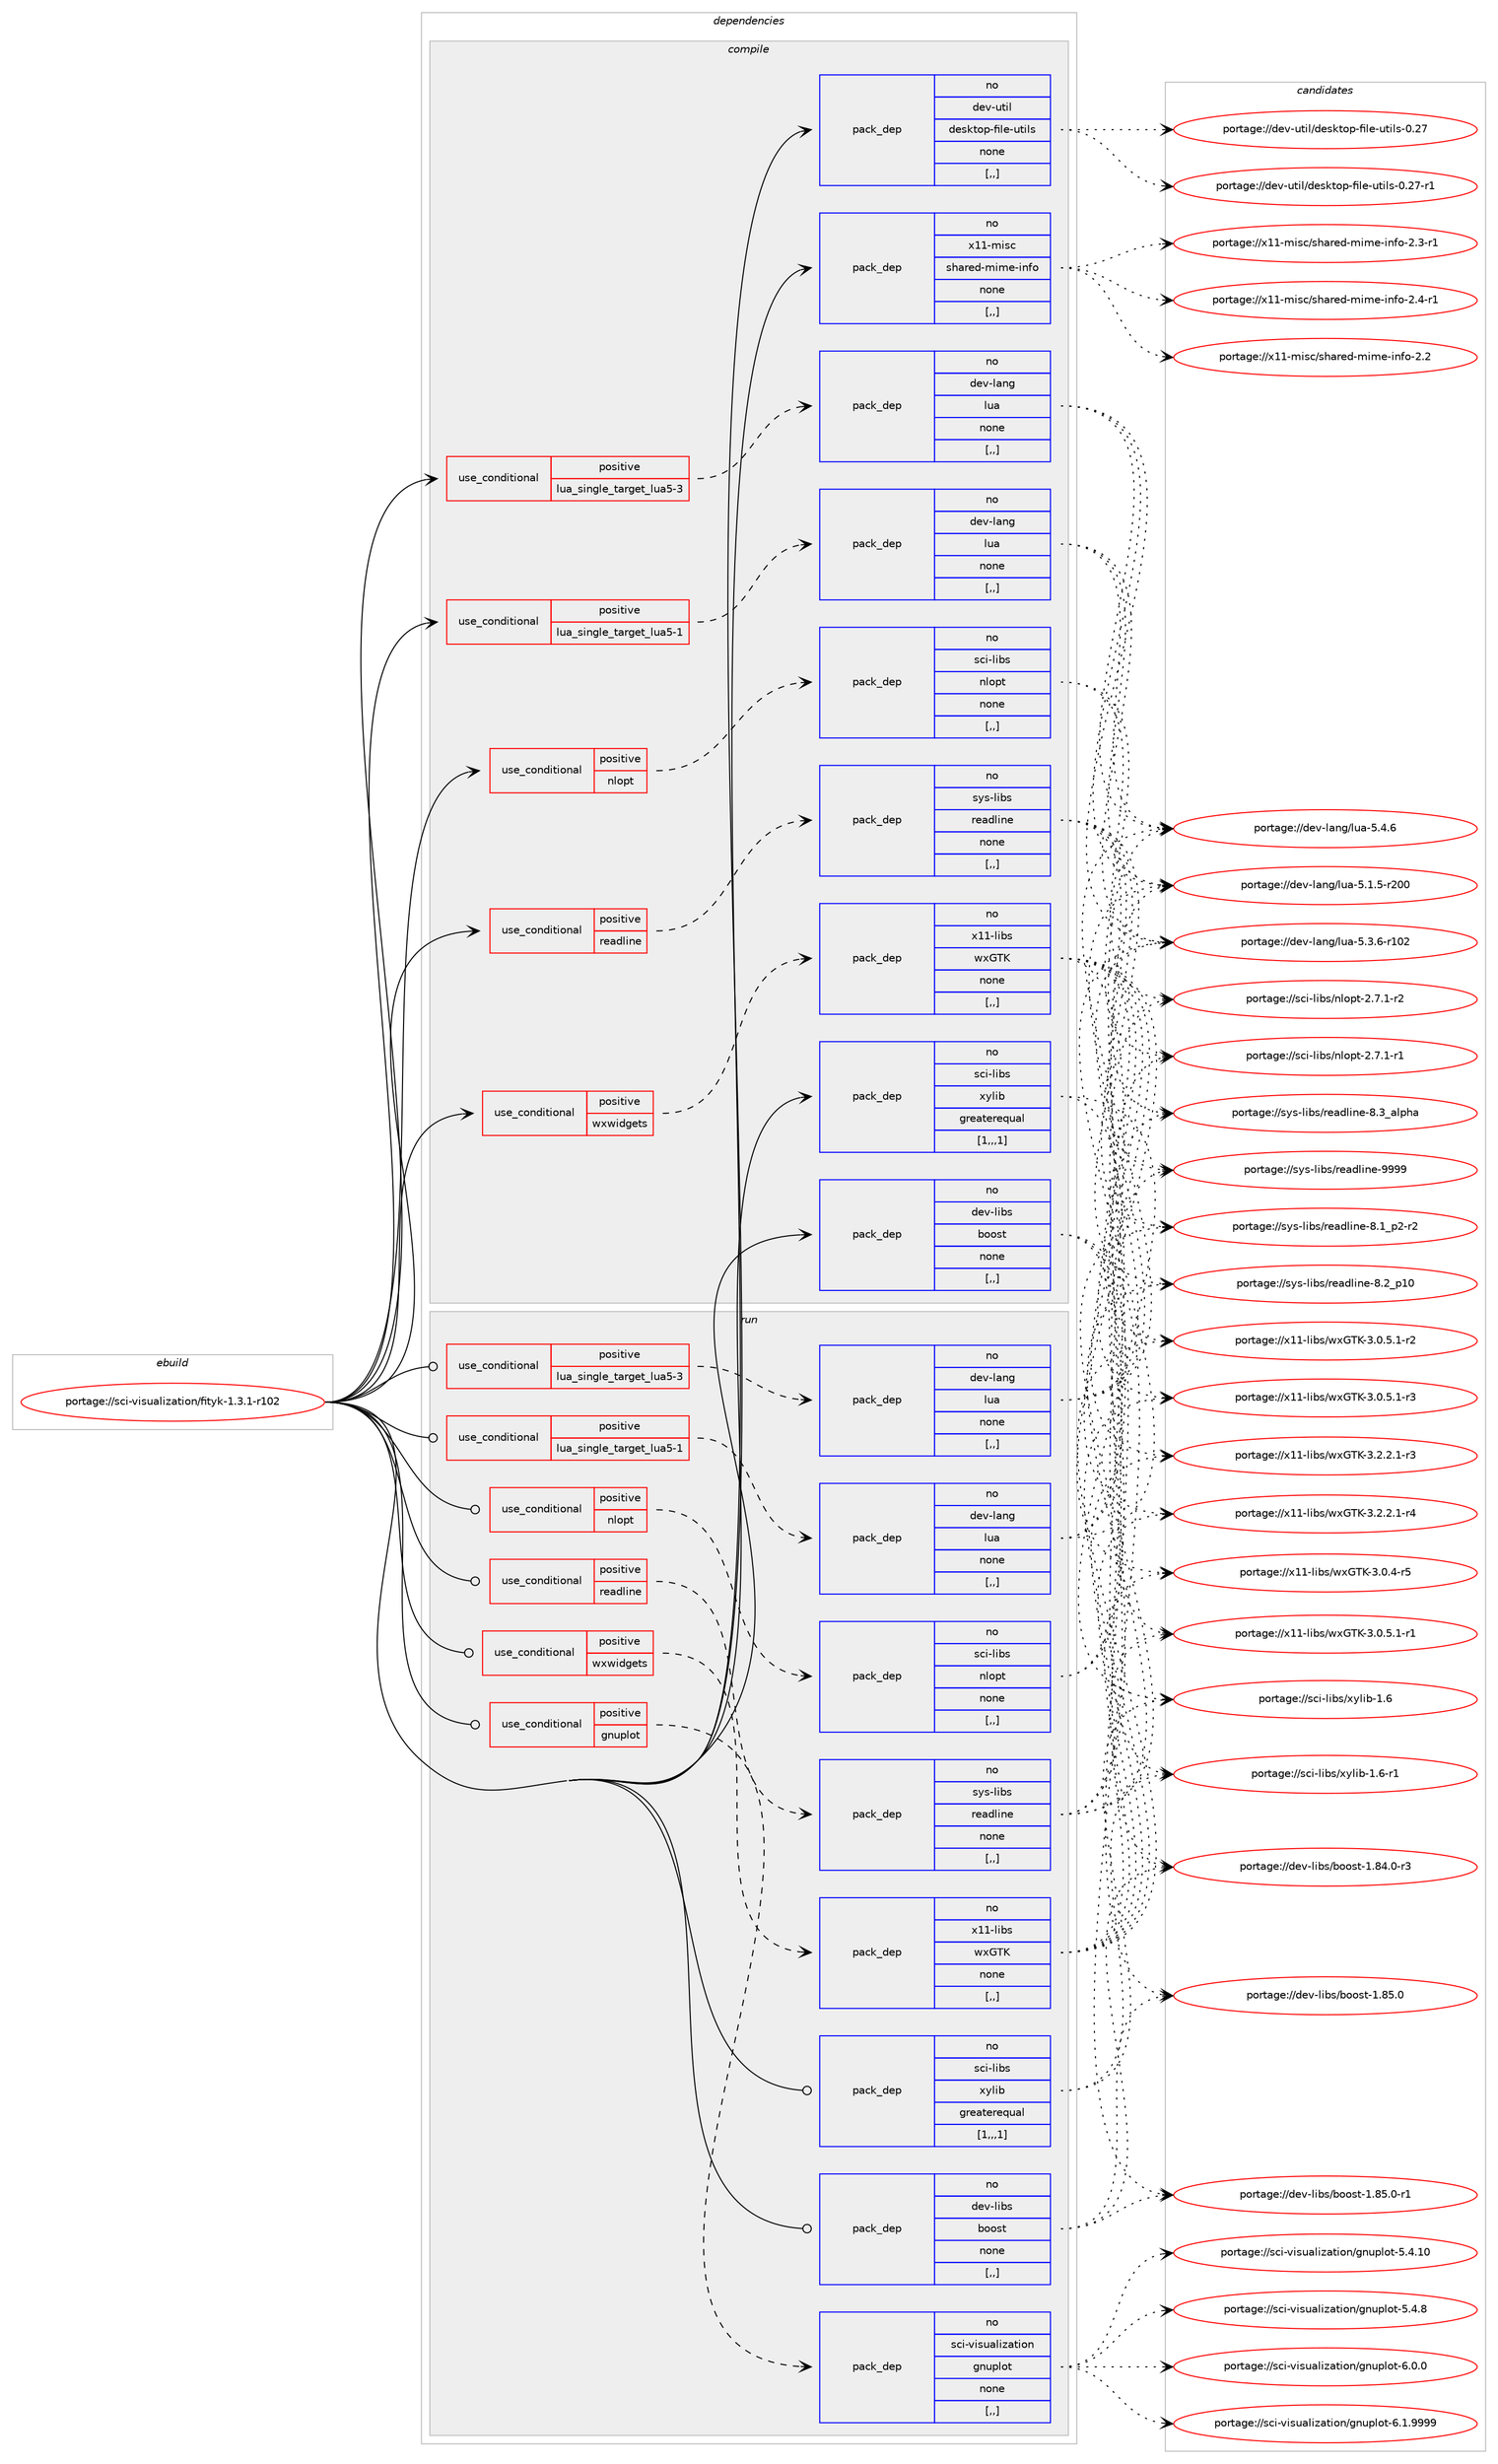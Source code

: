 digraph prolog {

# *************
# Graph options
# *************

newrank=true;
concentrate=true;
compound=true;
graph [rankdir=LR,fontname=Helvetica,fontsize=10,ranksep=1.5];#, ranksep=2.5, nodesep=0.2];
edge  [arrowhead=vee];
node  [fontname=Helvetica,fontsize=10];

# **********
# The ebuild
# **********

subgraph cluster_leftcol {
color=gray;
rank=same;
label=<<i>ebuild</i>>;
id [label="portage://sci-visualization/fityk-1.3.1-r102", color=red, width=4, href="../sci-visualization/fityk-1.3.1-r102.svg"];
}

# ****************
# The dependencies
# ****************

subgraph cluster_midcol {
color=gray;
label=<<i>dependencies</i>>;
subgraph cluster_compile {
fillcolor="#eeeeee";
style=filled;
label=<<i>compile</i>>;
subgraph cond107054 {
dependency403065 [label=<<TABLE BORDER="0" CELLBORDER="1" CELLSPACING="0" CELLPADDING="4"><TR><TD ROWSPAN="3" CELLPADDING="10">use_conditional</TD></TR><TR><TD>positive</TD></TR><TR><TD>lua_single_target_lua5-1</TD></TR></TABLE>>, shape=none, color=red];
subgraph pack293167 {
dependency403066 [label=<<TABLE BORDER="0" CELLBORDER="1" CELLSPACING="0" CELLPADDING="4" WIDTH="220"><TR><TD ROWSPAN="6" CELLPADDING="30">pack_dep</TD></TR><TR><TD WIDTH="110">no</TD></TR><TR><TD>dev-lang</TD></TR><TR><TD>lua</TD></TR><TR><TD>none</TD></TR><TR><TD>[,,]</TD></TR></TABLE>>, shape=none, color=blue];
}
dependency403065:e -> dependency403066:w [weight=20,style="dashed",arrowhead="vee"];
}
id:e -> dependency403065:w [weight=20,style="solid",arrowhead="vee"];
subgraph cond107055 {
dependency403067 [label=<<TABLE BORDER="0" CELLBORDER="1" CELLSPACING="0" CELLPADDING="4"><TR><TD ROWSPAN="3" CELLPADDING="10">use_conditional</TD></TR><TR><TD>positive</TD></TR><TR><TD>lua_single_target_lua5-3</TD></TR></TABLE>>, shape=none, color=red];
subgraph pack293168 {
dependency403068 [label=<<TABLE BORDER="0" CELLBORDER="1" CELLSPACING="0" CELLPADDING="4" WIDTH="220"><TR><TD ROWSPAN="6" CELLPADDING="30">pack_dep</TD></TR><TR><TD WIDTH="110">no</TD></TR><TR><TD>dev-lang</TD></TR><TR><TD>lua</TD></TR><TR><TD>none</TD></TR><TR><TD>[,,]</TD></TR></TABLE>>, shape=none, color=blue];
}
dependency403067:e -> dependency403068:w [weight=20,style="dashed",arrowhead="vee"];
}
id:e -> dependency403067:w [weight=20,style="solid",arrowhead="vee"];
subgraph cond107056 {
dependency403069 [label=<<TABLE BORDER="0" CELLBORDER="1" CELLSPACING="0" CELLPADDING="4"><TR><TD ROWSPAN="3" CELLPADDING="10">use_conditional</TD></TR><TR><TD>positive</TD></TR><TR><TD>nlopt</TD></TR></TABLE>>, shape=none, color=red];
subgraph pack293169 {
dependency403070 [label=<<TABLE BORDER="0" CELLBORDER="1" CELLSPACING="0" CELLPADDING="4" WIDTH="220"><TR><TD ROWSPAN="6" CELLPADDING="30">pack_dep</TD></TR><TR><TD WIDTH="110">no</TD></TR><TR><TD>sci-libs</TD></TR><TR><TD>nlopt</TD></TR><TR><TD>none</TD></TR><TR><TD>[,,]</TD></TR></TABLE>>, shape=none, color=blue];
}
dependency403069:e -> dependency403070:w [weight=20,style="dashed",arrowhead="vee"];
}
id:e -> dependency403069:w [weight=20,style="solid",arrowhead="vee"];
subgraph cond107057 {
dependency403071 [label=<<TABLE BORDER="0" CELLBORDER="1" CELLSPACING="0" CELLPADDING="4"><TR><TD ROWSPAN="3" CELLPADDING="10">use_conditional</TD></TR><TR><TD>positive</TD></TR><TR><TD>readline</TD></TR></TABLE>>, shape=none, color=red];
subgraph pack293170 {
dependency403072 [label=<<TABLE BORDER="0" CELLBORDER="1" CELLSPACING="0" CELLPADDING="4" WIDTH="220"><TR><TD ROWSPAN="6" CELLPADDING="30">pack_dep</TD></TR><TR><TD WIDTH="110">no</TD></TR><TR><TD>sys-libs</TD></TR><TR><TD>readline</TD></TR><TR><TD>none</TD></TR><TR><TD>[,,]</TD></TR></TABLE>>, shape=none, color=blue];
}
dependency403071:e -> dependency403072:w [weight=20,style="dashed",arrowhead="vee"];
}
id:e -> dependency403071:w [weight=20,style="solid",arrowhead="vee"];
subgraph cond107058 {
dependency403073 [label=<<TABLE BORDER="0" CELLBORDER="1" CELLSPACING="0" CELLPADDING="4"><TR><TD ROWSPAN="3" CELLPADDING="10">use_conditional</TD></TR><TR><TD>positive</TD></TR><TR><TD>wxwidgets</TD></TR></TABLE>>, shape=none, color=red];
subgraph pack293171 {
dependency403074 [label=<<TABLE BORDER="0" CELLBORDER="1" CELLSPACING="0" CELLPADDING="4" WIDTH="220"><TR><TD ROWSPAN="6" CELLPADDING="30">pack_dep</TD></TR><TR><TD WIDTH="110">no</TD></TR><TR><TD>x11-libs</TD></TR><TR><TD>wxGTK</TD></TR><TR><TD>none</TD></TR><TR><TD>[,,]</TD></TR></TABLE>>, shape=none, color=blue];
}
dependency403073:e -> dependency403074:w [weight=20,style="dashed",arrowhead="vee"];
}
id:e -> dependency403073:w [weight=20,style="solid",arrowhead="vee"];
subgraph pack293172 {
dependency403075 [label=<<TABLE BORDER="0" CELLBORDER="1" CELLSPACING="0" CELLPADDING="4" WIDTH="220"><TR><TD ROWSPAN="6" CELLPADDING="30">pack_dep</TD></TR><TR><TD WIDTH="110">no</TD></TR><TR><TD>dev-libs</TD></TR><TR><TD>boost</TD></TR><TR><TD>none</TD></TR><TR><TD>[,,]</TD></TR></TABLE>>, shape=none, color=blue];
}
id:e -> dependency403075:w [weight=20,style="solid",arrowhead="vee"];
subgraph pack293173 {
dependency403076 [label=<<TABLE BORDER="0" CELLBORDER="1" CELLSPACING="0" CELLPADDING="4" WIDTH="220"><TR><TD ROWSPAN="6" CELLPADDING="30">pack_dep</TD></TR><TR><TD WIDTH="110">no</TD></TR><TR><TD>dev-util</TD></TR><TR><TD>desktop-file-utils</TD></TR><TR><TD>none</TD></TR><TR><TD>[,,]</TD></TR></TABLE>>, shape=none, color=blue];
}
id:e -> dependency403076:w [weight=20,style="solid",arrowhead="vee"];
subgraph pack293174 {
dependency403077 [label=<<TABLE BORDER="0" CELLBORDER="1" CELLSPACING="0" CELLPADDING="4" WIDTH="220"><TR><TD ROWSPAN="6" CELLPADDING="30">pack_dep</TD></TR><TR><TD WIDTH="110">no</TD></TR><TR><TD>sci-libs</TD></TR><TR><TD>xylib</TD></TR><TR><TD>greaterequal</TD></TR><TR><TD>[1,,,1]</TD></TR></TABLE>>, shape=none, color=blue];
}
id:e -> dependency403077:w [weight=20,style="solid",arrowhead="vee"];
subgraph pack293175 {
dependency403078 [label=<<TABLE BORDER="0" CELLBORDER="1" CELLSPACING="0" CELLPADDING="4" WIDTH="220"><TR><TD ROWSPAN="6" CELLPADDING="30">pack_dep</TD></TR><TR><TD WIDTH="110">no</TD></TR><TR><TD>x11-misc</TD></TR><TR><TD>shared-mime-info</TD></TR><TR><TD>none</TD></TR><TR><TD>[,,]</TD></TR></TABLE>>, shape=none, color=blue];
}
id:e -> dependency403078:w [weight=20,style="solid",arrowhead="vee"];
}
subgraph cluster_compileandrun {
fillcolor="#eeeeee";
style=filled;
label=<<i>compile and run</i>>;
}
subgraph cluster_run {
fillcolor="#eeeeee";
style=filled;
label=<<i>run</i>>;
subgraph cond107059 {
dependency403079 [label=<<TABLE BORDER="0" CELLBORDER="1" CELLSPACING="0" CELLPADDING="4"><TR><TD ROWSPAN="3" CELLPADDING="10">use_conditional</TD></TR><TR><TD>positive</TD></TR><TR><TD>gnuplot</TD></TR></TABLE>>, shape=none, color=red];
subgraph pack293176 {
dependency403080 [label=<<TABLE BORDER="0" CELLBORDER="1" CELLSPACING="0" CELLPADDING="4" WIDTH="220"><TR><TD ROWSPAN="6" CELLPADDING="30">pack_dep</TD></TR><TR><TD WIDTH="110">no</TD></TR><TR><TD>sci-visualization</TD></TR><TR><TD>gnuplot</TD></TR><TR><TD>none</TD></TR><TR><TD>[,,]</TD></TR></TABLE>>, shape=none, color=blue];
}
dependency403079:e -> dependency403080:w [weight=20,style="dashed",arrowhead="vee"];
}
id:e -> dependency403079:w [weight=20,style="solid",arrowhead="odot"];
subgraph cond107060 {
dependency403081 [label=<<TABLE BORDER="0" CELLBORDER="1" CELLSPACING="0" CELLPADDING="4"><TR><TD ROWSPAN="3" CELLPADDING="10">use_conditional</TD></TR><TR><TD>positive</TD></TR><TR><TD>lua_single_target_lua5-1</TD></TR></TABLE>>, shape=none, color=red];
subgraph pack293177 {
dependency403082 [label=<<TABLE BORDER="0" CELLBORDER="1" CELLSPACING="0" CELLPADDING="4" WIDTH="220"><TR><TD ROWSPAN="6" CELLPADDING="30">pack_dep</TD></TR><TR><TD WIDTH="110">no</TD></TR><TR><TD>dev-lang</TD></TR><TR><TD>lua</TD></TR><TR><TD>none</TD></TR><TR><TD>[,,]</TD></TR></TABLE>>, shape=none, color=blue];
}
dependency403081:e -> dependency403082:w [weight=20,style="dashed",arrowhead="vee"];
}
id:e -> dependency403081:w [weight=20,style="solid",arrowhead="odot"];
subgraph cond107061 {
dependency403083 [label=<<TABLE BORDER="0" CELLBORDER="1" CELLSPACING="0" CELLPADDING="4"><TR><TD ROWSPAN="3" CELLPADDING="10">use_conditional</TD></TR><TR><TD>positive</TD></TR><TR><TD>lua_single_target_lua5-3</TD></TR></TABLE>>, shape=none, color=red];
subgraph pack293178 {
dependency403084 [label=<<TABLE BORDER="0" CELLBORDER="1" CELLSPACING="0" CELLPADDING="4" WIDTH="220"><TR><TD ROWSPAN="6" CELLPADDING="30">pack_dep</TD></TR><TR><TD WIDTH="110">no</TD></TR><TR><TD>dev-lang</TD></TR><TR><TD>lua</TD></TR><TR><TD>none</TD></TR><TR><TD>[,,]</TD></TR></TABLE>>, shape=none, color=blue];
}
dependency403083:e -> dependency403084:w [weight=20,style="dashed",arrowhead="vee"];
}
id:e -> dependency403083:w [weight=20,style="solid",arrowhead="odot"];
subgraph cond107062 {
dependency403085 [label=<<TABLE BORDER="0" CELLBORDER="1" CELLSPACING="0" CELLPADDING="4"><TR><TD ROWSPAN="3" CELLPADDING="10">use_conditional</TD></TR><TR><TD>positive</TD></TR><TR><TD>nlopt</TD></TR></TABLE>>, shape=none, color=red];
subgraph pack293179 {
dependency403086 [label=<<TABLE BORDER="0" CELLBORDER="1" CELLSPACING="0" CELLPADDING="4" WIDTH="220"><TR><TD ROWSPAN="6" CELLPADDING="30">pack_dep</TD></TR><TR><TD WIDTH="110">no</TD></TR><TR><TD>sci-libs</TD></TR><TR><TD>nlopt</TD></TR><TR><TD>none</TD></TR><TR><TD>[,,]</TD></TR></TABLE>>, shape=none, color=blue];
}
dependency403085:e -> dependency403086:w [weight=20,style="dashed",arrowhead="vee"];
}
id:e -> dependency403085:w [weight=20,style="solid",arrowhead="odot"];
subgraph cond107063 {
dependency403087 [label=<<TABLE BORDER="0" CELLBORDER="1" CELLSPACING="0" CELLPADDING="4"><TR><TD ROWSPAN="3" CELLPADDING="10">use_conditional</TD></TR><TR><TD>positive</TD></TR><TR><TD>readline</TD></TR></TABLE>>, shape=none, color=red];
subgraph pack293180 {
dependency403088 [label=<<TABLE BORDER="0" CELLBORDER="1" CELLSPACING="0" CELLPADDING="4" WIDTH="220"><TR><TD ROWSPAN="6" CELLPADDING="30">pack_dep</TD></TR><TR><TD WIDTH="110">no</TD></TR><TR><TD>sys-libs</TD></TR><TR><TD>readline</TD></TR><TR><TD>none</TD></TR><TR><TD>[,,]</TD></TR></TABLE>>, shape=none, color=blue];
}
dependency403087:e -> dependency403088:w [weight=20,style="dashed",arrowhead="vee"];
}
id:e -> dependency403087:w [weight=20,style="solid",arrowhead="odot"];
subgraph cond107064 {
dependency403089 [label=<<TABLE BORDER="0" CELLBORDER="1" CELLSPACING="0" CELLPADDING="4"><TR><TD ROWSPAN="3" CELLPADDING="10">use_conditional</TD></TR><TR><TD>positive</TD></TR><TR><TD>wxwidgets</TD></TR></TABLE>>, shape=none, color=red];
subgraph pack293181 {
dependency403090 [label=<<TABLE BORDER="0" CELLBORDER="1" CELLSPACING="0" CELLPADDING="4" WIDTH="220"><TR><TD ROWSPAN="6" CELLPADDING="30">pack_dep</TD></TR><TR><TD WIDTH="110">no</TD></TR><TR><TD>x11-libs</TD></TR><TR><TD>wxGTK</TD></TR><TR><TD>none</TD></TR><TR><TD>[,,]</TD></TR></TABLE>>, shape=none, color=blue];
}
dependency403089:e -> dependency403090:w [weight=20,style="dashed",arrowhead="vee"];
}
id:e -> dependency403089:w [weight=20,style="solid",arrowhead="odot"];
subgraph pack293182 {
dependency403091 [label=<<TABLE BORDER="0" CELLBORDER="1" CELLSPACING="0" CELLPADDING="4" WIDTH="220"><TR><TD ROWSPAN="6" CELLPADDING="30">pack_dep</TD></TR><TR><TD WIDTH="110">no</TD></TR><TR><TD>dev-libs</TD></TR><TR><TD>boost</TD></TR><TR><TD>none</TD></TR><TR><TD>[,,]</TD></TR></TABLE>>, shape=none, color=blue];
}
id:e -> dependency403091:w [weight=20,style="solid",arrowhead="odot"];
subgraph pack293183 {
dependency403092 [label=<<TABLE BORDER="0" CELLBORDER="1" CELLSPACING="0" CELLPADDING="4" WIDTH="220"><TR><TD ROWSPAN="6" CELLPADDING="30">pack_dep</TD></TR><TR><TD WIDTH="110">no</TD></TR><TR><TD>sci-libs</TD></TR><TR><TD>xylib</TD></TR><TR><TD>greaterequal</TD></TR><TR><TD>[1,,,1]</TD></TR></TABLE>>, shape=none, color=blue];
}
id:e -> dependency403092:w [weight=20,style="solid",arrowhead="odot"];
}
}

# **************
# The candidates
# **************

subgraph cluster_choices {
rank=same;
color=gray;
label=<<i>candidates</i>>;

subgraph choice293167 {
color=black;
nodesep=1;
choice1001011184510897110103471081179745534649465345114504848 [label="portage://dev-lang/lua-5.1.5-r200", color=red, width=4,href="../dev-lang/lua-5.1.5-r200.svg"];
choice1001011184510897110103471081179745534651465445114494850 [label="portage://dev-lang/lua-5.3.6-r102", color=red, width=4,href="../dev-lang/lua-5.3.6-r102.svg"];
choice10010111845108971101034710811797455346524654 [label="portage://dev-lang/lua-5.4.6", color=red, width=4,href="../dev-lang/lua-5.4.6.svg"];
dependency403066:e -> choice1001011184510897110103471081179745534649465345114504848:w [style=dotted,weight="100"];
dependency403066:e -> choice1001011184510897110103471081179745534651465445114494850:w [style=dotted,weight="100"];
dependency403066:e -> choice10010111845108971101034710811797455346524654:w [style=dotted,weight="100"];
}
subgraph choice293168 {
color=black;
nodesep=1;
choice1001011184510897110103471081179745534649465345114504848 [label="portage://dev-lang/lua-5.1.5-r200", color=red, width=4,href="../dev-lang/lua-5.1.5-r200.svg"];
choice1001011184510897110103471081179745534651465445114494850 [label="portage://dev-lang/lua-5.3.6-r102", color=red, width=4,href="../dev-lang/lua-5.3.6-r102.svg"];
choice10010111845108971101034710811797455346524654 [label="portage://dev-lang/lua-5.4.6", color=red, width=4,href="../dev-lang/lua-5.4.6.svg"];
dependency403068:e -> choice1001011184510897110103471081179745534649465345114504848:w [style=dotted,weight="100"];
dependency403068:e -> choice1001011184510897110103471081179745534651465445114494850:w [style=dotted,weight="100"];
dependency403068:e -> choice10010111845108971101034710811797455346524654:w [style=dotted,weight="100"];
}
subgraph choice293169 {
color=black;
nodesep=1;
choice115991054510810598115471101081111121164550465546494511449 [label="portage://sci-libs/nlopt-2.7.1-r1", color=red, width=4,href="../sci-libs/nlopt-2.7.1-r1.svg"];
choice115991054510810598115471101081111121164550465546494511450 [label="portage://sci-libs/nlopt-2.7.1-r2", color=red, width=4,href="../sci-libs/nlopt-2.7.1-r2.svg"];
dependency403070:e -> choice115991054510810598115471101081111121164550465546494511449:w [style=dotted,weight="100"];
dependency403070:e -> choice115991054510810598115471101081111121164550465546494511450:w [style=dotted,weight="100"];
}
subgraph choice293170 {
color=black;
nodesep=1;
choice115121115451081059811547114101971001081051101014556464995112504511450 [label="portage://sys-libs/readline-8.1_p2-r2", color=red, width=4,href="../sys-libs/readline-8.1_p2-r2.svg"];
choice1151211154510810598115471141019710010810511010145564650951124948 [label="portage://sys-libs/readline-8.2_p10", color=red, width=4,href="../sys-libs/readline-8.2_p10.svg"];
choice1151211154510810598115471141019710010810511010145564651959710811210497 [label="portage://sys-libs/readline-8.3_alpha", color=red, width=4,href="../sys-libs/readline-8.3_alpha.svg"];
choice115121115451081059811547114101971001081051101014557575757 [label="portage://sys-libs/readline-9999", color=red, width=4,href="../sys-libs/readline-9999.svg"];
dependency403072:e -> choice115121115451081059811547114101971001081051101014556464995112504511450:w [style=dotted,weight="100"];
dependency403072:e -> choice1151211154510810598115471141019710010810511010145564650951124948:w [style=dotted,weight="100"];
dependency403072:e -> choice1151211154510810598115471141019710010810511010145564651959710811210497:w [style=dotted,weight="100"];
dependency403072:e -> choice115121115451081059811547114101971001081051101014557575757:w [style=dotted,weight="100"];
}
subgraph choice293171 {
color=black;
nodesep=1;
choice12049494510810598115471191207184754551464846524511453 [label="portage://x11-libs/wxGTK-3.0.4-r5", color=red, width=4,href="../x11-libs/wxGTK-3.0.4-r5.svg"];
choice120494945108105981154711912071847545514648465346494511449 [label="portage://x11-libs/wxGTK-3.0.5.1-r1", color=red, width=4,href="../x11-libs/wxGTK-3.0.5.1-r1.svg"];
choice120494945108105981154711912071847545514648465346494511450 [label="portage://x11-libs/wxGTK-3.0.5.1-r2", color=red, width=4,href="../x11-libs/wxGTK-3.0.5.1-r2.svg"];
choice120494945108105981154711912071847545514648465346494511451 [label="portage://x11-libs/wxGTK-3.0.5.1-r3", color=red, width=4,href="../x11-libs/wxGTK-3.0.5.1-r3.svg"];
choice120494945108105981154711912071847545514650465046494511451 [label="portage://x11-libs/wxGTK-3.2.2.1-r3", color=red, width=4,href="../x11-libs/wxGTK-3.2.2.1-r3.svg"];
choice120494945108105981154711912071847545514650465046494511452 [label="portage://x11-libs/wxGTK-3.2.2.1-r4", color=red, width=4,href="../x11-libs/wxGTK-3.2.2.1-r4.svg"];
dependency403074:e -> choice12049494510810598115471191207184754551464846524511453:w [style=dotted,weight="100"];
dependency403074:e -> choice120494945108105981154711912071847545514648465346494511449:w [style=dotted,weight="100"];
dependency403074:e -> choice120494945108105981154711912071847545514648465346494511450:w [style=dotted,weight="100"];
dependency403074:e -> choice120494945108105981154711912071847545514648465346494511451:w [style=dotted,weight="100"];
dependency403074:e -> choice120494945108105981154711912071847545514650465046494511451:w [style=dotted,weight="100"];
dependency403074:e -> choice120494945108105981154711912071847545514650465046494511452:w [style=dotted,weight="100"];
}
subgraph choice293172 {
color=black;
nodesep=1;
choice10010111845108105981154798111111115116454946565246484511451 [label="portage://dev-libs/boost-1.84.0-r3", color=red, width=4,href="../dev-libs/boost-1.84.0-r3.svg"];
choice1001011184510810598115479811111111511645494656534648 [label="portage://dev-libs/boost-1.85.0", color=red, width=4,href="../dev-libs/boost-1.85.0.svg"];
choice10010111845108105981154798111111115116454946565346484511449 [label="portage://dev-libs/boost-1.85.0-r1", color=red, width=4,href="../dev-libs/boost-1.85.0-r1.svg"];
dependency403075:e -> choice10010111845108105981154798111111115116454946565246484511451:w [style=dotted,weight="100"];
dependency403075:e -> choice1001011184510810598115479811111111511645494656534648:w [style=dotted,weight="100"];
dependency403075:e -> choice10010111845108105981154798111111115116454946565346484511449:w [style=dotted,weight="100"];
}
subgraph choice293173 {
color=black;
nodesep=1;
choice100101118451171161051084710010111510711611111245102105108101451171161051081154548465055 [label="portage://dev-util/desktop-file-utils-0.27", color=red, width=4,href="../dev-util/desktop-file-utils-0.27.svg"];
choice1001011184511711610510847100101115107116111112451021051081014511711610510811545484650554511449 [label="portage://dev-util/desktop-file-utils-0.27-r1", color=red, width=4,href="../dev-util/desktop-file-utils-0.27-r1.svg"];
dependency403076:e -> choice100101118451171161051084710010111510711611111245102105108101451171161051081154548465055:w [style=dotted,weight="100"];
dependency403076:e -> choice1001011184511711610510847100101115107116111112451021051081014511711610510811545484650554511449:w [style=dotted,weight="100"];
}
subgraph choice293174 {
color=black;
nodesep=1;
choice115991054510810598115471201211081059845494654 [label="portage://sci-libs/xylib-1.6", color=red, width=4,href="../sci-libs/xylib-1.6.svg"];
choice1159910545108105981154712012110810598454946544511449 [label="portage://sci-libs/xylib-1.6-r1", color=red, width=4,href="../sci-libs/xylib-1.6-r1.svg"];
dependency403077:e -> choice115991054510810598115471201211081059845494654:w [style=dotted,weight="100"];
dependency403077:e -> choice1159910545108105981154712012110810598454946544511449:w [style=dotted,weight="100"];
}
subgraph choice293175 {
color=black;
nodesep=1;
choice120494945109105115994711510497114101100451091051091014510511010211145504650 [label="portage://x11-misc/shared-mime-info-2.2", color=red, width=4,href="../x11-misc/shared-mime-info-2.2.svg"];
choice1204949451091051159947115104971141011004510910510910145105110102111455046514511449 [label="portage://x11-misc/shared-mime-info-2.3-r1", color=red, width=4,href="../x11-misc/shared-mime-info-2.3-r1.svg"];
choice1204949451091051159947115104971141011004510910510910145105110102111455046524511449 [label="portage://x11-misc/shared-mime-info-2.4-r1", color=red, width=4,href="../x11-misc/shared-mime-info-2.4-r1.svg"];
dependency403078:e -> choice120494945109105115994711510497114101100451091051091014510511010211145504650:w [style=dotted,weight="100"];
dependency403078:e -> choice1204949451091051159947115104971141011004510910510910145105110102111455046514511449:w [style=dotted,weight="100"];
dependency403078:e -> choice1204949451091051159947115104971141011004510910510910145105110102111455046524511449:w [style=dotted,weight="100"];
}
subgraph choice293176 {
color=black;
nodesep=1;
choice115991054511810511511797108105122971161051111104710311011711210811111645534652464948 [label="portage://sci-visualization/gnuplot-5.4.10", color=red, width=4,href="../sci-visualization/gnuplot-5.4.10.svg"];
choice1159910545118105115117971081051229711610511111047103110117112108111116455346524656 [label="portage://sci-visualization/gnuplot-5.4.8", color=red, width=4,href="../sci-visualization/gnuplot-5.4.8.svg"];
choice1159910545118105115117971081051229711610511111047103110117112108111116455446484648 [label="portage://sci-visualization/gnuplot-6.0.0", color=red, width=4,href="../sci-visualization/gnuplot-6.0.0.svg"];
choice1159910545118105115117971081051229711610511111047103110117112108111116455446494657575757 [label="portage://sci-visualization/gnuplot-6.1.9999", color=red, width=4,href="../sci-visualization/gnuplot-6.1.9999.svg"];
dependency403080:e -> choice115991054511810511511797108105122971161051111104710311011711210811111645534652464948:w [style=dotted,weight="100"];
dependency403080:e -> choice1159910545118105115117971081051229711610511111047103110117112108111116455346524656:w [style=dotted,weight="100"];
dependency403080:e -> choice1159910545118105115117971081051229711610511111047103110117112108111116455446484648:w [style=dotted,weight="100"];
dependency403080:e -> choice1159910545118105115117971081051229711610511111047103110117112108111116455446494657575757:w [style=dotted,weight="100"];
}
subgraph choice293177 {
color=black;
nodesep=1;
choice1001011184510897110103471081179745534649465345114504848 [label="portage://dev-lang/lua-5.1.5-r200", color=red, width=4,href="../dev-lang/lua-5.1.5-r200.svg"];
choice1001011184510897110103471081179745534651465445114494850 [label="portage://dev-lang/lua-5.3.6-r102", color=red, width=4,href="../dev-lang/lua-5.3.6-r102.svg"];
choice10010111845108971101034710811797455346524654 [label="portage://dev-lang/lua-5.4.6", color=red, width=4,href="../dev-lang/lua-5.4.6.svg"];
dependency403082:e -> choice1001011184510897110103471081179745534649465345114504848:w [style=dotted,weight="100"];
dependency403082:e -> choice1001011184510897110103471081179745534651465445114494850:w [style=dotted,weight="100"];
dependency403082:e -> choice10010111845108971101034710811797455346524654:w [style=dotted,weight="100"];
}
subgraph choice293178 {
color=black;
nodesep=1;
choice1001011184510897110103471081179745534649465345114504848 [label="portage://dev-lang/lua-5.1.5-r200", color=red, width=4,href="../dev-lang/lua-5.1.5-r200.svg"];
choice1001011184510897110103471081179745534651465445114494850 [label="portage://dev-lang/lua-5.3.6-r102", color=red, width=4,href="../dev-lang/lua-5.3.6-r102.svg"];
choice10010111845108971101034710811797455346524654 [label="portage://dev-lang/lua-5.4.6", color=red, width=4,href="../dev-lang/lua-5.4.6.svg"];
dependency403084:e -> choice1001011184510897110103471081179745534649465345114504848:w [style=dotted,weight="100"];
dependency403084:e -> choice1001011184510897110103471081179745534651465445114494850:w [style=dotted,weight="100"];
dependency403084:e -> choice10010111845108971101034710811797455346524654:w [style=dotted,weight="100"];
}
subgraph choice293179 {
color=black;
nodesep=1;
choice115991054510810598115471101081111121164550465546494511449 [label="portage://sci-libs/nlopt-2.7.1-r1", color=red, width=4,href="../sci-libs/nlopt-2.7.1-r1.svg"];
choice115991054510810598115471101081111121164550465546494511450 [label="portage://sci-libs/nlopt-2.7.1-r2", color=red, width=4,href="../sci-libs/nlopt-2.7.1-r2.svg"];
dependency403086:e -> choice115991054510810598115471101081111121164550465546494511449:w [style=dotted,weight="100"];
dependency403086:e -> choice115991054510810598115471101081111121164550465546494511450:w [style=dotted,weight="100"];
}
subgraph choice293180 {
color=black;
nodesep=1;
choice115121115451081059811547114101971001081051101014556464995112504511450 [label="portage://sys-libs/readline-8.1_p2-r2", color=red, width=4,href="../sys-libs/readline-8.1_p2-r2.svg"];
choice1151211154510810598115471141019710010810511010145564650951124948 [label="portage://sys-libs/readline-8.2_p10", color=red, width=4,href="../sys-libs/readline-8.2_p10.svg"];
choice1151211154510810598115471141019710010810511010145564651959710811210497 [label="portage://sys-libs/readline-8.3_alpha", color=red, width=4,href="../sys-libs/readline-8.3_alpha.svg"];
choice115121115451081059811547114101971001081051101014557575757 [label="portage://sys-libs/readline-9999", color=red, width=4,href="../sys-libs/readline-9999.svg"];
dependency403088:e -> choice115121115451081059811547114101971001081051101014556464995112504511450:w [style=dotted,weight="100"];
dependency403088:e -> choice1151211154510810598115471141019710010810511010145564650951124948:w [style=dotted,weight="100"];
dependency403088:e -> choice1151211154510810598115471141019710010810511010145564651959710811210497:w [style=dotted,weight="100"];
dependency403088:e -> choice115121115451081059811547114101971001081051101014557575757:w [style=dotted,weight="100"];
}
subgraph choice293181 {
color=black;
nodesep=1;
choice12049494510810598115471191207184754551464846524511453 [label="portage://x11-libs/wxGTK-3.0.4-r5", color=red, width=4,href="../x11-libs/wxGTK-3.0.4-r5.svg"];
choice120494945108105981154711912071847545514648465346494511449 [label="portage://x11-libs/wxGTK-3.0.5.1-r1", color=red, width=4,href="../x11-libs/wxGTK-3.0.5.1-r1.svg"];
choice120494945108105981154711912071847545514648465346494511450 [label="portage://x11-libs/wxGTK-3.0.5.1-r2", color=red, width=4,href="../x11-libs/wxGTK-3.0.5.1-r2.svg"];
choice120494945108105981154711912071847545514648465346494511451 [label="portage://x11-libs/wxGTK-3.0.5.1-r3", color=red, width=4,href="../x11-libs/wxGTK-3.0.5.1-r3.svg"];
choice120494945108105981154711912071847545514650465046494511451 [label="portage://x11-libs/wxGTK-3.2.2.1-r3", color=red, width=4,href="../x11-libs/wxGTK-3.2.2.1-r3.svg"];
choice120494945108105981154711912071847545514650465046494511452 [label="portage://x11-libs/wxGTK-3.2.2.1-r4", color=red, width=4,href="../x11-libs/wxGTK-3.2.2.1-r4.svg"];
dependency403090:e -> choice12049494510810598115471191207184754551464846524511453:w [style=dotted,weight="100"];
dependency403090:e -> choice120494945108105981154711912071847545514648465346494511449:w [style=dotted,weight="100"];
dependency403090:e -> choice120494945108105981154711912071847545514648465346494511450:w [style=dotted,weight="100"];
dependency403090:e -> choice120494945108105981154711912071847545514648465346494511451:w [style=dotted,weight="100"];
dependency403090:e -> choice120494945108105981154711912071847545514650465046494511451:w [style=dotted,weight="100"];
dependency403090:e -> choice120494945108105981154711912071847545514650465046494511452:w [style=dotted,weight="100"];
}
subgraph choice293182 {
color=black;
nodesep=1;
choice10010111845108105981154798111111115116454946565246484511451 [label="portage://dev-libs/boost-1.84.0-r3", color=red, width=4,href="../dev-libs/boost-1.84.0-r3.svg"];
choice1001011184510810598115479811111111511645494656534648 [label="portage://dev-libs/boost-1.85.0", color=red, width=4,href="../dev-libs/boost-1.85.0.svg"];
choice10010111845108105981154798111111115116454946565346484511449 [label="portage://dev-libs/boost-1.85.0-r1", color=red, width=4,href="../dev-libs/boost-1.85.0-r1.svg"];
dependency403091:e -> choice10010111845108105981154798111111115116454946565246484511451:w [style=dotted,weight="100"];
dependency403091:e -> choice1001011184510810598115479811111111511645494656534648:w [style=dotted,weight="100"];
dependency403091:e -> choice10010111845108105981154798111111115116454946565346484511449:w [style=dotted,weight="100"];
}
subgraph choice293183 {
color=black;
nodesep=1;
choice115991054510810598115471201211081059845494654 [label="portage://sci-libs/xylib-1.6", color=red, width=4,href="../sci-libs/xylib-1.6.svg"];
choice1159910545108105981154712012110810598454946544511449 [label="portage://sci-libs/xylib-1.6-r1", color=red, width=4,href="../sci-libs/xylib-1.6-r1.svg"];
dependency403092:e -> choice115991054510810598115471201211081059845494654:w [style=dotted,weight="100"];
dependency403092:e -> choice1159910545108105981154712012110810598454946544511449:w [style=dotted,weight="100"];
}
}

}

